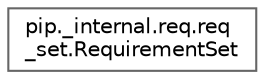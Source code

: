 digraph "Graphical Class Hierarchy"
{
 // LATEX_PDF_SIZE
  bgcolor="transparent";
  edge [fontname=Helvetica,fontsize=10,labelfontname=Helvetica,labelfontsize=10];
  node [fontname=Helvetica,fontsize=10,shape=box,height=0.2,width=0.4];
  rankdir="LR";
  Node0 [id="Node000000",label="pip._internal.req.req\l_set.RequirementSet",height=0.2,width=0.4,color="grey40", fillcolor="white", style="filled",URL="$d7/d8d/classpip_1_1__internal_1_1req_1_1req__set_1_1RequirementSet.html",tooltip=" "];
}
